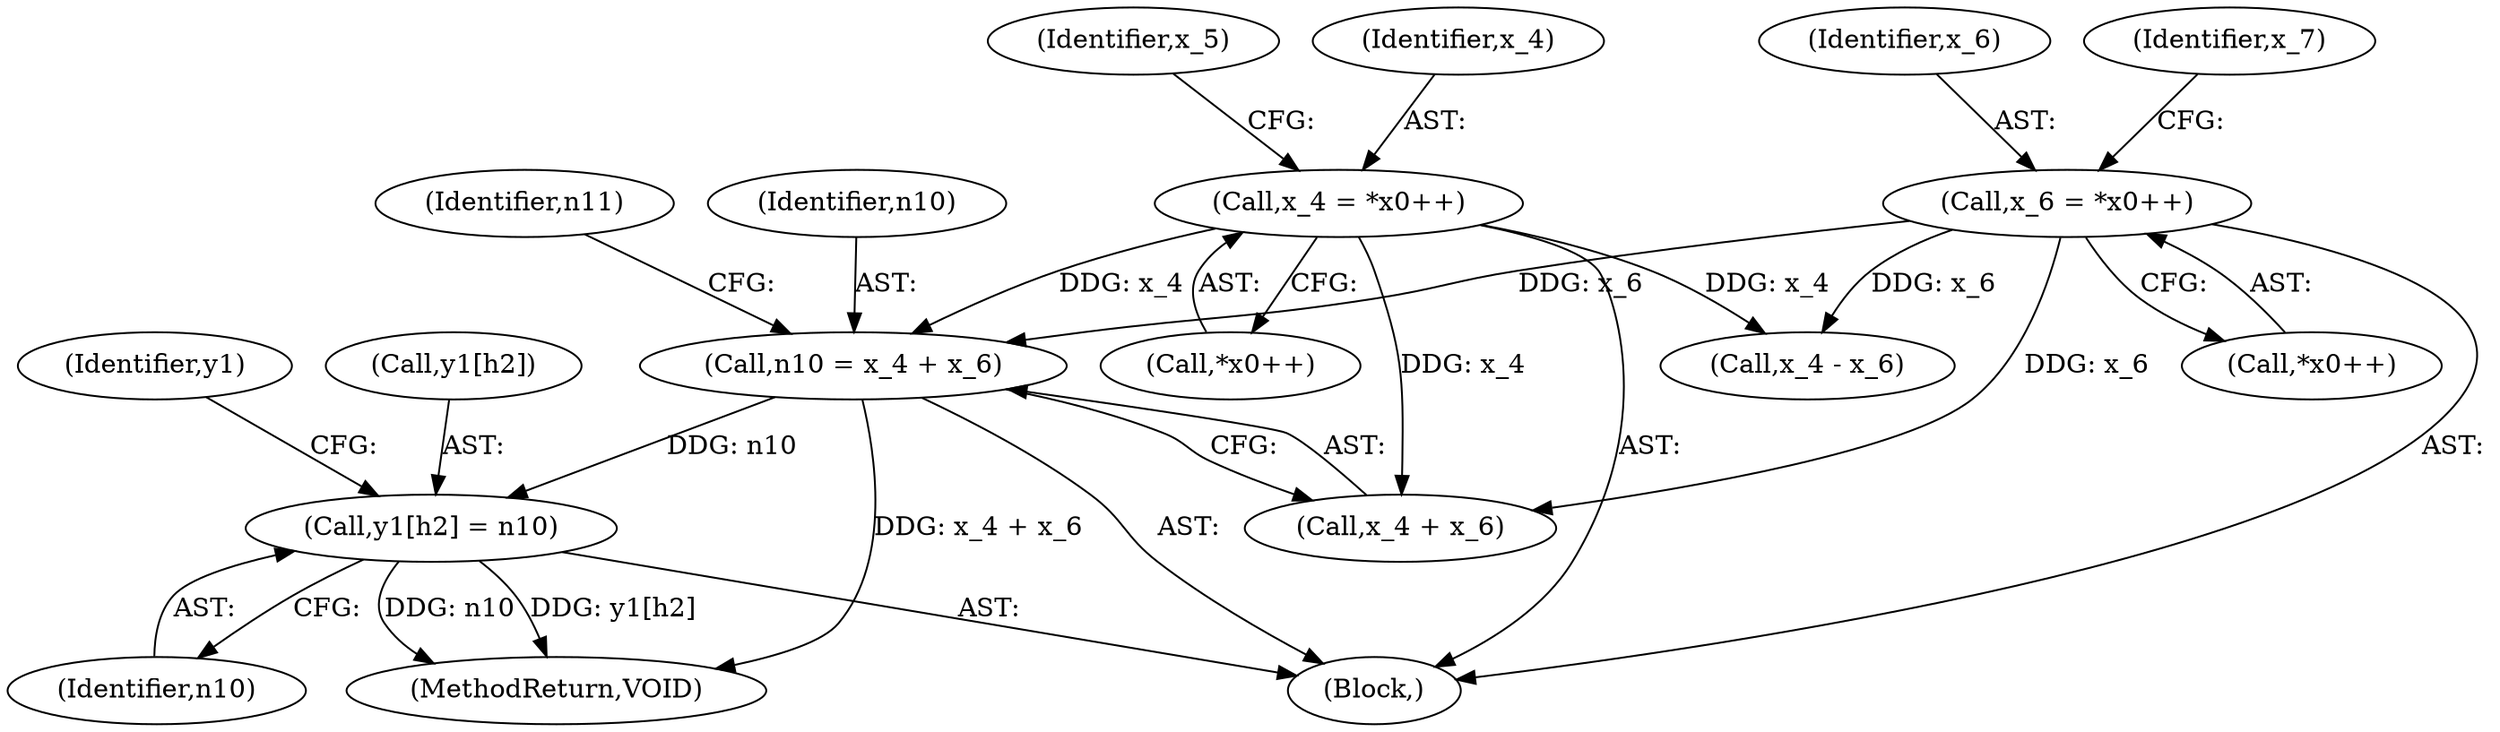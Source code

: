 digraph "0_Android_04e8cd58f075bec5892e369c8deebca9c67e855c@pointer" {
"1000319" [label="(Call,y1[h2] = n10)"];
"1000287" [label="(Call,n10 = x_4 + x_6)"];
"1000247" [label="(Call,x_4 = *x0++)"];
"1000257" [label="(Call,x_6 = *x0++)"];
"1000287" [label="(Call,n10 = x_4 + x_6)"];
"1000293" [label="(Identifier,n11)"];
"1000219" [label="(Block,)"];
"1000288" [label="(Identifier,n10)"];
"1000253" [label="(Identifier,x_5)"];
"1000248" [label="(Identifier,x_4)"];
"1000247" [label="(Call,x_4 = *x0++)"];
"1000326" [label="(Identifier,y1)"];
"1000323" [label="(Identifier,n10)"];
"1000299" [label="(Call,x_4 - x_6)"];
"1000259" [label="(Call,*x0++)"];
"1000505" [label="(MethodReturn,VOID)"];
"1000249" [label="(Call,*x0++)"];
"1000320" [label="(Call,y1[h2])"];
"1000289" [label="(Call,x_4 + x_6)"];
"1000319" [label="(Call,y1[h2] = n10)"];
"1000257" [label="(Call,x_6 = *x0++)"];
"1000258" [label="(Identifier,x_6)"];
"1000263" [label="(Identifier,x_7)"];
"1000319" -> "1000219"  [label="AST: "];
"1000319" -> "1000323"  [label="CFG: "];
"1000320" -> "1000319"  [label="AST: "];
"1000323" -> "1000319"  [label="AST: "];
"1000326" -> "1000319"  [label="CFG: "];
"1000319" -> "1000505"  [label="DDG: n10"];
"1000319" -> "1000505"  [label="DDG: y1[h2]"];
"1000287" -> "1000319"  [label="DDG: n10"];
"1000287" -> "1000219"  [label="AST: "];
"1000287" -> "1000289"  [label="CFG: "];
"1000288" -> "1000287"  [label="AST: "];
"1000289" -> "1000287"  [label="AST: "];
"1000293" -> "1000287"  [label="CFG: "];
"1000287" -> "1000505"  [label="DDG: x_4 + x_6"];
"1000247" -> "1000287"  [label="DDG: x_4"];
"1000257" -> "1000287"  [label="DDG: x_6"];
"1000247" -> "1000219"  [label="AST: "];
"1000247" -> "1000249"  [label="CFG: "];
"1000248" -> "1000247"  [label="AST: "];
"1000249" -> "1000247"  [label="AST: "];
"1000253" -> "1000247"  [label="CFG: "];
"1000247" -> "1000289"  [label="DDG: x_4"];
"1000247" -> "1000299"  [label="DDG: x_4"];
"1000257" -> "1000219"  [label="AST: "];
"1000257" -> "1000259"  [label="CFG: "];
"1000258" -> "1000257"  [label="AST: "];
"1000259" -> "1000257"  [label="AST: "];
"1000263" -> "1000257"  [label="CFG: "];
"1000257" -> "1000289"  [label="DDG: x_6"];
"1000257" -> "1000299"  [label="DDG: x_6"];
}
